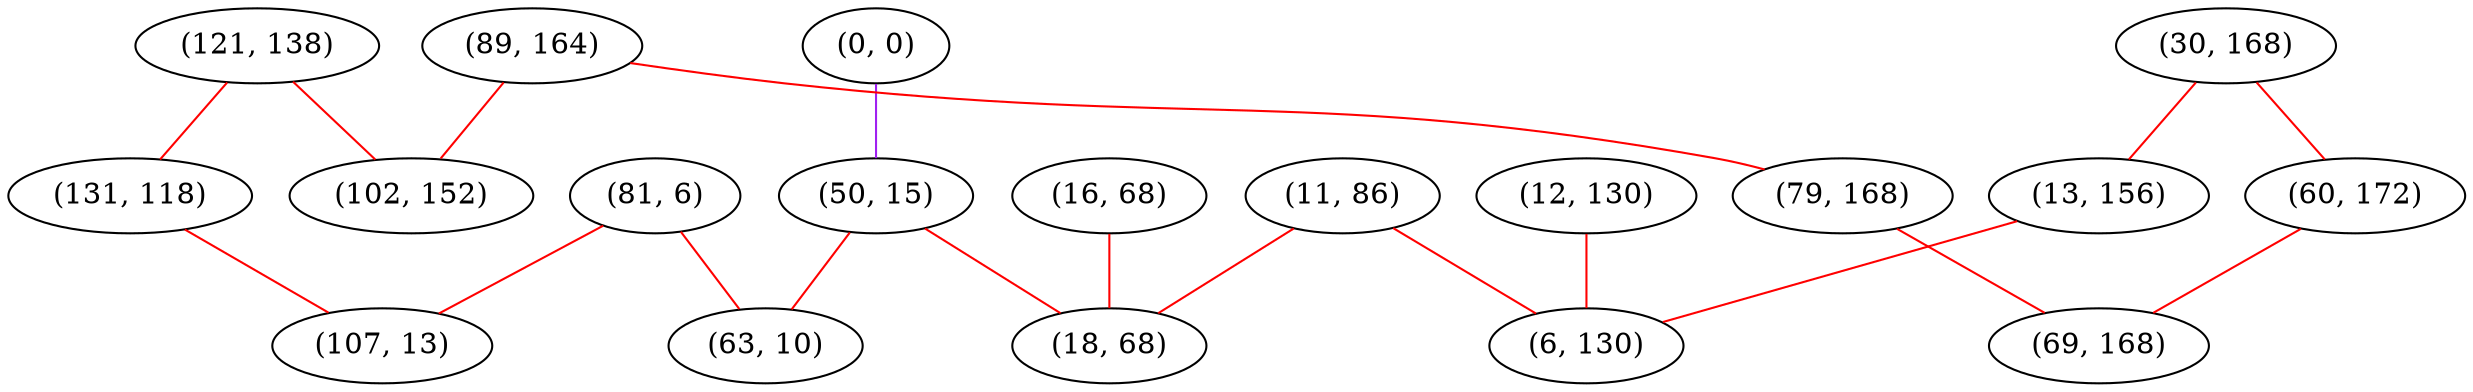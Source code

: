 graph "" {
"(121, 138)";
"(12, 130)";
"(0, 0)";
"(81, 6)";
"(131, 118)";
"(89, 164)";
"(16, 68)";
"(50, 15)";
"(30, 168)";
"(11, 86)";
"(18, 68)";
"(13, 156)";
"(6, 130)";
"(79, 168)";
"(102, 152)";
"(60, 172)";
"(63, 10)";
"(69, 168)";
"(107, 13)";
"(121, 138)" -- "(102, 152)"  [color=red, key=0, weight=1];
"(121, 138)" -- "(131, 118)"  [color=red, key=0, weight=1];
"(12, 130)" -- "(6, 130)"  [color=red, key=0, weight=1];
"(0, 0)" -- "(50, 15)"  [color=purple, key=0, weight=4];
"(81, 6)" -- "(63, 10)"  [color=red, key=0, weight=1];
"(81, 6)" -- "(107, 13)"  [color=red, key=0, weight=1];
"(131, 118)" -- "(107, 13)"  [color=red, key=0, weight=1];
"(89, 164)" -- "(79, 168)"  [color=red, key=0, weight=1];
"(89, 164)" -- "(102, 152)"  [color=red, key=0, weight=1];
"(16, 68)" -- "(18, 68)"  [color=red, key=0, weight=1];
"(50, 15)" -- "(18, 68)"  [color=red, key=0, weight=1];
"(50, 15)" -- "(63, 10)"  [color=red, key=0, weight=1];
"(30, 168)" -- "(13, 156)"  [color=red, key=0, weight=1];
"(30, 168)" -- "(60, 172)"  [color=red, key=0, weight=1];
"(11, 86)" -- "(6, 130)"  [color=red, key=0, weight=1];
"(11, 86)" -- "(18, 68)"  [color=red, key=0, weight=1];
"(13, 156)" -- "(6, 130)"  [color=red, key=0, weight=1];
"(79, 168)" -- "(69, 168)"  [color=red, key=0, weight=1];
"(60, 172)" -- "(69, 168)"  [color=red, key=0, weight=1];
}
